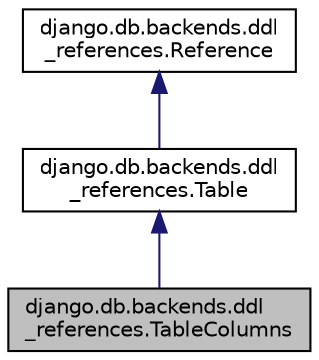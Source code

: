 digraph "django.db.backends.ddl_references.TableColumns"
{
 // LATEX_PDF_SIZE
  edge [fontname="Helvetica",fontsize="10",labelfontname="Helvetica",labelfontsize="10"];
  node [fontname="Helvetica",fontsize="10",shape=record];
  Node1 [label="django.db.backends.ddl\l_references.TableColumns",height=0.2,width=0.4,color="black", fillcolor="grey75", style="filled", fontcolor="black",tooltip=" "];
  Node2 -> Node1 [dir="back",color="midnightblue",fontsize="10",style="solid",fontname="Helvetica"];
  Node2 [label="django.db.backends.ddl\l_references.Table",height=0.2,width=0.4,color="black", fillcolor="white", style="filled",URL="$classdjango_1_1db_1_1backends_1_1ddl__references_1_1_table.html",tooltip=" "];
  Node3 -> Node2 [dir="back",color="midnightblue",fontsize="10",style="solid",fontname="Helvetica"];
  Node3 [label="django.db.backends.ddl\l_references.Reference",height=0.2,width=0.4,color="black", fillcolor="white", style="filled",URL="$classdjango_1_1db_1_1backends_1_1ddl__references_1_1_reference.html",tooltip=" "];
}
